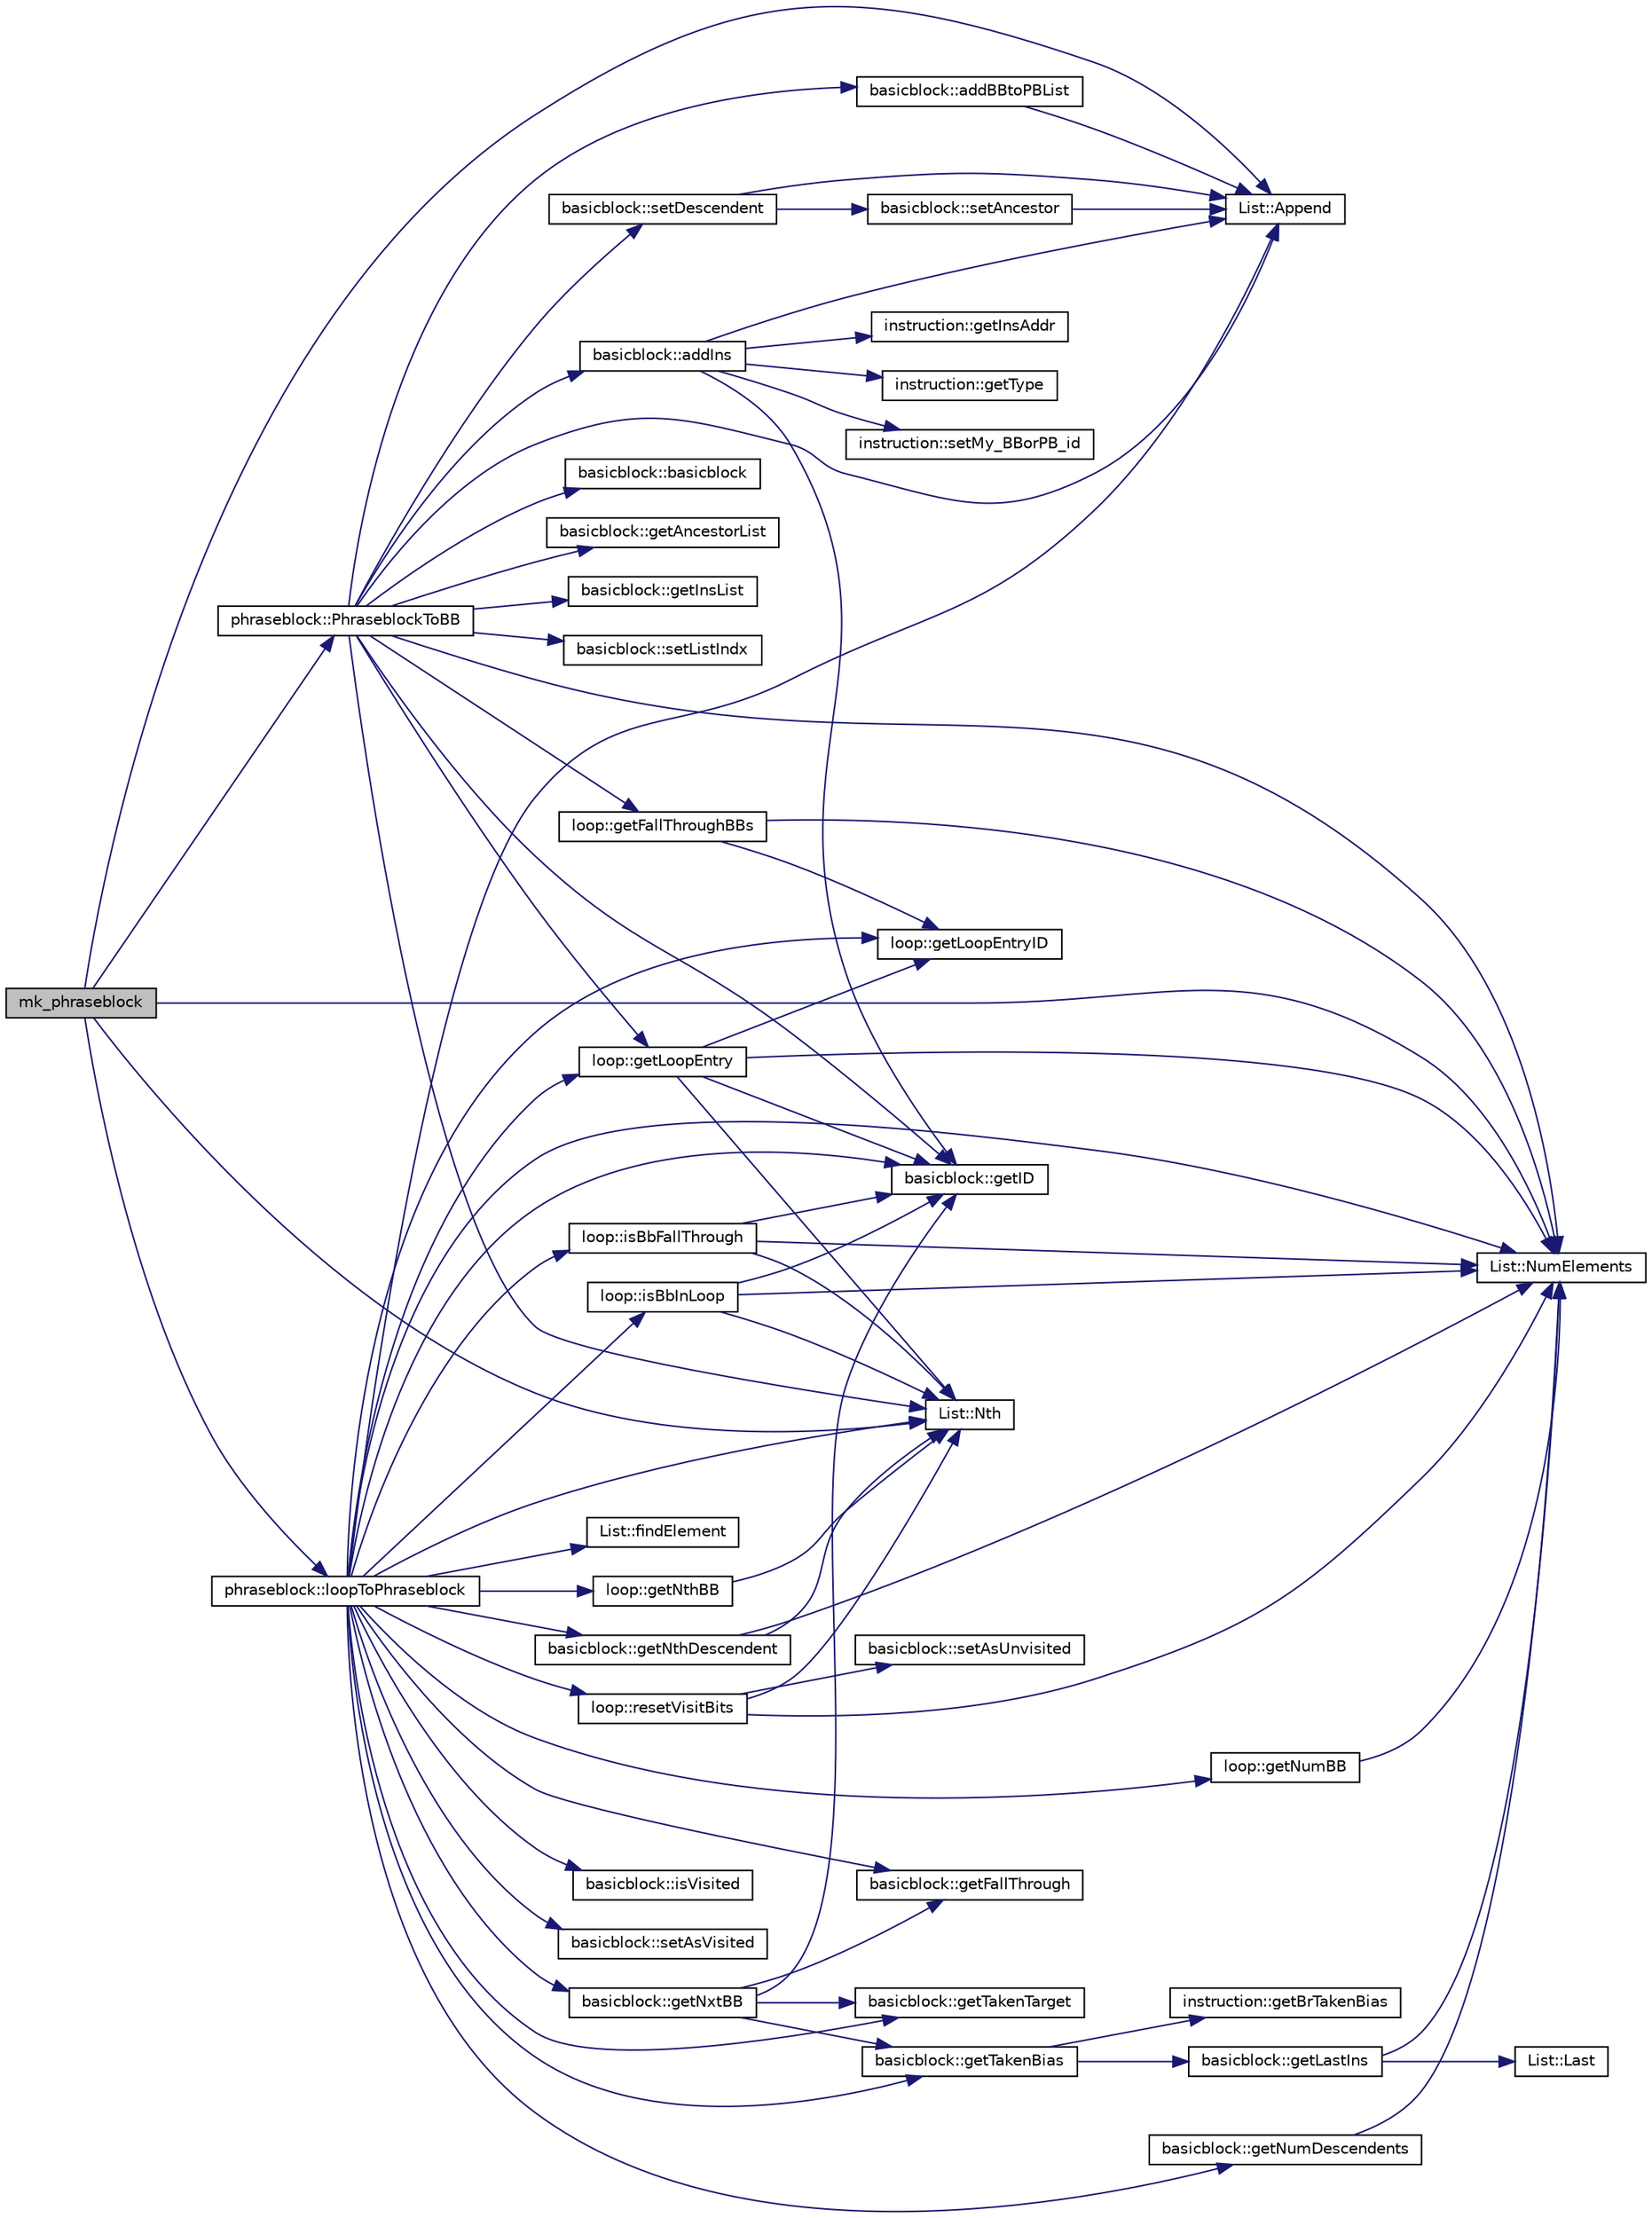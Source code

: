 digraph G
{
  edge [fontname="Helvetica",fontsize="10",labelfontname="Helvetica",labelfontsize="10"];
  node [fontname="Helvetica",fontsize="10",shape=record];
  rankdir=LR;
  Node1 [label="mk_phraseblock",height=0.2,width=0.4,color="black", fillcolor="grey75", style="filled" fontcolor="black"];
  Node1 -> Node2 [color="midnightblue",fontsize="10",style="solid",fontname="Helvetica"];
  Node2 [label="List::Append",height=0.2,width=0.4,color="black", fillcolor="white", style="filled",URL="$classList.html#a473190098e38206d0125b0737245e613"];
  Node1 -> Node3 [color="midnightblue",fontsize="10",style="solid",fontname="Helvetica"];
  Node3 [label="phraseblock::loopToPhraseblock",height=0.2,width=0.4,color="black", fillcolor="white", style="filled",URL="$classphraseblock.html#ab7605258ce67522bb3b894b4b7686271"];
  Node3 -> Node2 [color="midnightblue",fontsize="10",style="solid",fontname="Helvetica"];
  Node3 -> Node4 [color="midnightblue",fontsize="10",style="solid",fontname="Helvetica"];
  Node4 [label="List::findElement",height=0.2,width=0.4,color="black", fillcolor="white", style="filled",URL="$classList.html#a1e4827f5ca5d028662f6425f095e75c7"];
  Node3 -> Node5 [color="midnightblue",fontsize="10",style="solid",fontname="Helvetica"];
  Node5 [label="basicblock::getFallThrough",height=0.2,width=0.4,color="black", fillcolor="white", style="filled",URL="$classbasicblock.html#a8024f7c124db80125950b2582ee28e81"];
  Node3 -> Node6 [color="midnightblue",fontsize="10",style="solid",fontname="Helvetica"];
  Node6 [label="basicblock::getID",height=0.2,width=0.4,color="black", fillcolor="white", style="filled",URL="$classbasicblock.html#aff434c369968fe5fb3151d8ec00665b4"];
  Node3 -> Node7 [color="midnightblue",fontsize="10",style="solid",fontname="Helvetica"];
  Node7 [label="loop::getLoopEntry",height=0.2,width=0.4,color="black", fillcolor="white", style="filled",URL="$classloop.html#a30c7019f2202671a81d8a33f9a33593e"];
  Node7 -> Node6 [color="midnightblue",fontsize="10",style="solid",fontname="Helvetica"];
  Node7 -> Node8 [color="midnightblue",fontsize="10",style="solid",fontname="Helvetica"];
  Node8 [label="loop::getLoopEntryID",height=0.2,width=0.4,color="black", fillcolor="white", style="filled",URL="$classloop.html#a6abf8e7d6763e76673f8287fe15785d4"];
  Node7 -> Node9 [color="midnightblue",fontsize="10",style="solid",fontname="Helvetica"];
  Node9 [label="List::Nth",height=0.2,width=0.4,color="black", fillcolor="white", style="filled",URL="$classList.html#a5eb964816de33c85e1d46658ddf8c6c4"];
  Node7 -> Node10 [color="midnightblue",fontsize="10",style="solid",fontname="Helvetica"];
  Node10 [label="List::NumElements",height=0.2,width=0.4,color="black", fillcolor="white", style="filled",URL="$classList.html#ac2e9d50f703b01bf643fa6ce50837c26"];
  Node3 -> Node8 [color="midnightblue",fontsize="10",style="solid",fontname="Helvetica"];
  Node3 -> Node11 [color="midnightblue",fontsize="10",style="solid",fontname="Helvetica"];
  Node11 [label="loop::getNthBB",height=0.2,width=0.4,color="black", fillcolor="white", style="filled",URL="$classloop.html#a69d626e1bbfa64a45f3ddf805998967a"];
  Node11 -> Node9 [color="midnightblue",fontsize="10",style="solid",fontname="Helvetica"];
  Node3 -> Node12 [color="midnightblue",fontsize="10",style="solid",fontname="Helvetica"];
  Node12 [label="basicblock::getNthDescendent",height=0.2,width=0.4,color="black", fillcolor="white", style="filled",URL="$classbasicblock.html#a571a65129ed999a167803d516cb9455e"];
  Node12 -> Node9 [color="midnightblue",fontsize="10",style="solid",fontname="Helvetica"];
  Node12 -> Node10 [color="midnightblue",fontsize="10",style="solid",fontname="Helvetica"];
  Node3 -> Node13 [color="midnightblue",fontsize="10",style="solid",fontname="Helvetica"];
  Node13 [label="loop::getNumBB",height=0.2,width=0.4,color="black", fillcolor="white", style="filled",URL="$classloop.html#a81113f34513c9e9ae41886ea150cbd3d"];
  Node13 -> Node10 [color="midnightblue",fontsize="10",style="solid",fontname="Helvetica"];
  Node3 -> Node14 [color="midnightblue",fontsize="10",style="solid",fontname="Helvetica"];
  Node14 [label="basicblock::getNumDescendents",height=0.2,width=0.4,color="black", fillcolor="white", style="filled",URL="$classbasicblock.html#a42700afdf9102a0f287690f4f8c487f9"];
  Node14 -> Node10 [color="midnightblue",fontsize="10",style="solid",fontname="Helvetica"];
  Node3 -> Node15 [color="midnightblue",fontsize="10",style="solid",fontname="Helvetica"];
  Node15 [label="basicblock::getNxtBB",height=0.2,width=0.4,color="black", fillcolor="white", style="filled",URL="$classbasicblock.html#aae1b2e9429abfe8474fb5f1bc5a204b2"];
  Node15 -> Node5 [color="midnightblue",fontsize="10",style="solid",fontname="Helvetica"];
  Node15 -> Node6 [color="midnightblue",fontsize="10",style="solid",fontname="Helvetica"];
  Node15 -> Node16 [color="midnightblue",fontsize="10",style="solid",fontname="Helvetica"];
  Node16 [label="basicblock::getTakenBias",height=0.2,width=0.4,color="black", fillcolor="white", style="filled",URL="$classbasicblock.html#afdffc2f38dc3e93c9125a1e4d205f4e9"];
  Node16 -> Node17 [color="midnightblue",fontsize="10",style="solid",fontname="Helvetica"];
  Node17 [label="instruction::getBrTakenBias",height=0.2,width=0.4,color="black", fillcolor="white", style="filled",URL="$classinstruction.html#ac2be260e8fce5e0615bd68bed97cb591"];
  Node16 -> Node18 [color="midnightblue",fontsize="10",style="solid",fontname="Helvetica"];
  Node18 [label="basicblock::getLastIns",height=0.2,width=0.4,color="black", fillcolor="white", style="filled",URL="$classbasicblock.html#a99fb16d14456bb07b0033a0489ced872"];
  Node18 -> Node19 [color="midnightblue",fontsize="10",style="solid",fontname="Helvetica"];
  Node19 [label="List::Last",height=0.2,width=0.4,color="black", fillcolor="white", style="filled",URL="$classList.html#a6d48ac6d8dc07d30d726298dd60b5b03"];
  Node18 -> Node10 [color="midnightblue",fontsize="10",style="solid",fontname="Helvetica"];
  Node15 -> Node20 [color="midnightblue",fontsize="10",style="solid",fontname="Helvetica"];
  Node20 [label="basicblock::getTakenTarget",height=0.2,width=0.4,color="black", fillcolor="white", style="filled",URL="$classbasicblock.html#a4be1cedc2d2596df89d3b9f118c0e445"];
  Node3 -> Node16 [color="midnightblue",fontsize="10",style="solid",fontname="Helvetica"];
  Node3 -> Node20 [color="midnightblue",fontsize="10",style="solid",fontname="Helvetica"];
  Node3 -> Node21 [color="midnightblue",fontsize="10",style="solid",fontname="Helvetica"];
  Node21 [label="loop::isBbFallThrough",height=0.2,width=0.4,color="black", fillcolor="white", style="filled",URL="$classloop.html#a550955b42ceff7c89445322abc564e28"];
  Node21 -> Node6 [color="midnightblue",fontsize="10",style="solid",fontname="Helvetica"];
  Node21 -> Node9 [color="midnightblue",fontsize="10",style="solid",fontname="Helvetica"];
  Node21 -> Node10 [color="midnightblue",fontsize="10",style="solid",fontname="Helvetica"];
  Node3 -> Node22 [color="midnightblue",fontsize="10",style="solid",fontname="Helvetica"];
  Node22 [label="loop::isBbInLoop",height=0.2,width=0.4,color="black", fillcolor="white", style="filled",URL="$classloop.html#aff5df3cffef530a6e4f81ecd4deed86e"];
  Node22 -> Node6 [color="midnightblue",fontsize="10",style="solid",fontname="Helvetica"];
  Node22 -> Node9 [color="midnightblue",fontsize="10",style="solid",fontname="Helvetica"];
  Node22 -> Node10 [color="midnightblue",fontsize="10",style="solid",fontname="Helvetica"];
  Node3 -> Node23 [color="midnightblue",fontsize="10",style="solid",fontname="Helvetica"];
  Node23 [label="basicblock::isVisited",height=0.2,width=0.4,color="black", fillcolor="white", style="filled",URL="$classbasicblock.html#ad40cc70b314779ab7d0990813d3053d4"];
  Node3 -> Node9 [color="midnightblue",fontsize="10",style="solid",fontname="Helvetica"];
  Node3 -> Node10 [color="midnightblue",fontsize="10",style="solid",fontname="Helvetica"];
  Node3 -> Node24 [color="midnightblue",fontsize="10",style="solid",fontname="Helvetica"];
  Node24 [label="loop::resetVisitBits",height=0.2,width=0.4,color="black", fillcolor="white", style="filled",URL="$classloop.html#a49a50718778d9b23d51385a93aed10a8"];
  Node24 -> Node9 [color="midnightblue",fontsize="10",style="solid",fontname="Helvetica"];
  Node24 -> Node10 [color="midnightblue",fontsize="10",style="solid",fontname="Helvetica"];
  Node24 -> Node25 [color="midnightblue",fontsize="10",style="solid",fontname="Helvetica"];
  Node25 [label="basicblock::setAsUnvisited",height=0.2,width=0.4,color="black", fillcolor="white", style="filled",URL="$classbasicblock.html#a810b34c12cbddff700700341734ddc5d"];
  Node3 -> Node26 [color="midnightblue",fontsize="10",style="solid",fontname="Helvetica"];
  Node26 [label="basicblock::setAsVisited",height=0.2,width=0.4,color="black", fillcolor="white", style="filled",URL="$classbasicblock.html#adb3d7c691e7974f77619409fe4a24335"];
  Node1 -> Node9 [color="midnightblue",fontsize="10",style="solid",fontname="Helvetica"];
  Node1 -> Node10 [color="midnightblue",fontsize="10",style="solid",fontname="Helvetica"];
  Node1 -> Node27 [color="midnightblue",fontsize="10",style="solid",fontname="Helvetica"];
  Node27 [label="phraseblock::PhraseblockToBB",height=0.2,width=0.4,color="black", fillcolor="white", style="filled",URL="$classphraseblock.html#a23c7b3a1f2accfea9aeb1df6e983f7d5"];
  Node27 -> Node28 [color="midnightblue",fontsize="10",style="solid",fontname="Helvetica"];
  Node28 [label="basicblock::addBBtoPBList",height=0.2,width=0.4,color="black", fillcolor="white", style="filled",URL="$classbasicblock.html#ab20f99e31cfc155ec00b9027f9c3d454"];
  Node28 -> Node2 [color="midnightblue",fontsize="10",style="solid",fontname="Helvetica"];
  Node27 -> Node29 [color="midnightblue",fontsize="10",style="solid",fontname="Helvetica"];
  Node29 [label="basicblock::addIns",height=0.2,width=0.4,color="black", fillcolor="white", style="filled",URL="$classbasicblock.html#a21556bff8a285d4098ce0762a1d9b69f"];
  Node29 -> Node2 [color="midnightblue",fontsize="10",style="solid",fontname="Helvetica"];
  Node29 -> Node6 [color="midnightblue",fontsize="10",style="solid",fontname="Helvetica"];
  Node29 -> Node30 [color="midnightblue",fontsize="10",style="solid",fontname="Helvetica"];
  Node30 [label="instruction::getInsAddr",height=0.2,width=0.4,color="black", fillcolor="white", style="filled",URL="$classinstruction.html#ac1fabe854c85726785052c7a5ebf6d39"];
  Node29 -> Node31 [color="midnightblue",fontsize="10",style="solid",fontname="Helvetica"];
  Node31 [label="instruction::getType",height=0.2,width=0.4,color="black", fillcolor="white", style="filled",URL="$classinstruction.html#a47623362d505a662b974624f81288389"];
  Node29 -> Node32 [color="midnightblue",fontsize="10",style="solid",fontname="Helvetica"];
  Node32 [label="instruction::setMy_BBorPB_id",height=0.2,width=0.4,color="black", fillcolor="white", style="filled",URL="$classinstruction.html#af78c579e9c3b74dfc72c5bbfb573deab"];
  Node27 -> Node2 [color="midnightblue",fontsize="10",style="solid",fontname="Helvetica"];
  Node27 -> Node33 [color="midnightblue",fontsize="10",style="solid",fontname="Helvetica"];
  Node33 [label="basicblock::basicblock",height=0.2,width=0.4,color="black", fillcolor="white", style="filled",URL="$classbasicblock.html#ac6d735b981c1d367ad93f62ab0394974"];
  Node27 -> Node34 [color="midnightblue",fontsize="10",style="solid",fontname="Helvetica"];
  Node34 [label="basicblock::getAncestorList",height=0.2,width=0.4,color="black", fillcolor="white", style="filled",URL="$classbasicblock.html#a006ea6066123e6c2a0ba76784dfcee1c"];
  Node27 -> Node35 [color="midnightblue",fontsize="10",style="solid",fontname="Helvetica"];
  Node35 [label="loop::getFallThroughBBs",height=0.2,width=0.4,color="black", fillcolor="white", style="filled",URL="$classloop.html#a6d90e411616771613671b11dd58d380d"];
  Node35 -> Node8 [color="midnightblue",fontsize="10",style="solid",fontname="Helvetica"];
  Node35 -> Node10 [color="midnightblue",fontsize="10",style="solid",fontname="Helvetica"];
  Node27 -> Node6 [color="midnightblue",fontsize="10",style="solid",fontname="Helvetica"];
  Node27 -> Node36 [color="midnightblue",fontsize="10",style="solid",fontname="Helvetica"];
  Node36 [label="basicblock::getInsList",height=0.2,width=0.4,color="black", fillcolor="white", style="filled",URL="$classbasicblock.html#adc40d816c82feedc1f7027fc29470d90"];
  Node27 -> Node7 [color="midnightblue",fontsize="10",style="solid",fontname="Helvetica"];
  Node27 -> Node9 [color="midnightblue",fontsize="10",style="solid",fontname="Helvetica"];
  Node27 -> Node10 [color="midnightblue",fontsize="10",style="solid",fontname="Helvetica"];
  Node27 -> Node37 [color="midnightblue",fontsize="10",style="solid",fontname="Helvetica"];
  Node37 [label="basicblock::setDescendent",height=0.2,width=0.4,color="black", fillcolor="white", style="filled",URL="$classbasicblock.html#af05cd0f5ccbb4d0484b07d74e369de0d"];
  Node37 -> Node2 [color="midnightblue",fontsize="10",style="solid",fontname="Helvetica"];
  Node37 -> Node38 [color="midnightblue",fontsize="10",style="solid",fontname="Helvetica"];
  Node38 [label="basicblock::setAncestor",height=0.2,width=0.4,color="black", fillcolor="white", style="filled",URL="$classbasicblock.html#abd5ac29c38d0f84eb5dccc87a269cc28"];
  Node38 -> Node2 [color="midnightblue",fontsize="10",style="solid",fontname="Helvetica"];
  Node27 -> Node39 [color="midnightblue",fontsize="10",style="solid",fontname="Helvetica"];
  Node39 [label="basicblock::setListIndx",height=0.2,width=0.4,color="black", fillcolor="white", style="filled",URL="$classbasicblock.html#a1d85d5fd059f1658ce3c67357502ed71"];
}
